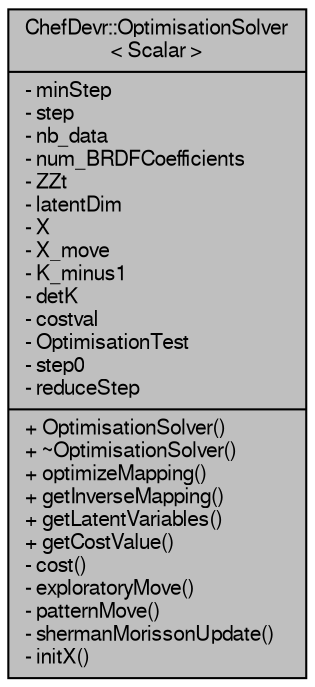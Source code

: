 digraph "ChefDevr::OptimisationSolver&lt; Scalar &gt;"
{
  edge [fontname="FreeSans",fontsize="10",labelfontname="FreeSans",labelfontsize="10"];
  node [fontname="FreeSans",fontsize="10",shape=record];
  Node1 [label="{ChefDevr::OptimisationSolver\l\< Scalar \>\n|- minStep\l- step\l- nb_data\l- num_BRDFCoefficients\l- ZZt\l- latentDim\l- X\l- X_move\l- K_minus1\l- detK\l- costval\l- OptimisationTest\l- step0\l- reduceStep\l|+ OptimisationSolver()\l+ ~OptimisationSolver()\l+ optimizeMapping()\l+ getInverseMapping()\l+ getLatentVariables()\l+ getCostValue()\l- cost()\l- exploratoryMove()\l- patternMove()\l- shermanMorissonUpdate()\l- initX()\l}",height=0.2,width=0.4,color="black", fillcolor="grey75", style="filled", fontcolor="black"];
}
